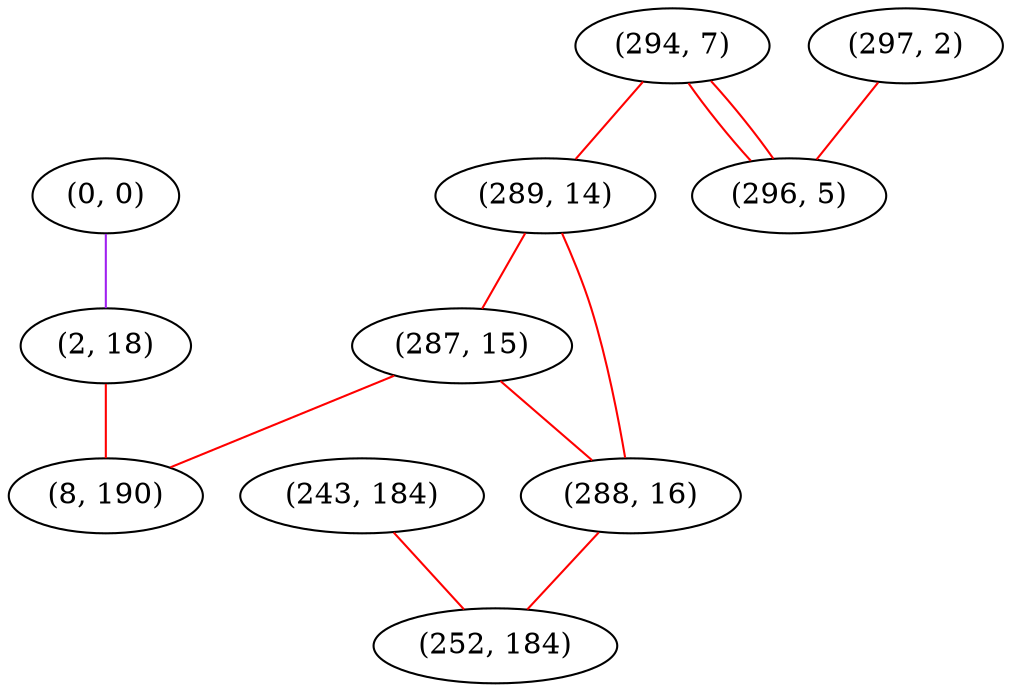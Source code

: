 graph "" {
"(0, 0)";
"(294, 7)";
"(2, 18)";
"(297, 2)";
"(289, 14)";
"(287, 15)";
"(243, 184)";
"(8, 190)";
"(288, 16)";
"(296, 5)";
"(252, 184)";
"(0, 0)" -- "(2, 18)"  [color=purple, key=0, weight=4];
"(294, 7)" -- "(296, 5)"  [color=red, key=0, weight=1];
"(294, 7)" -- "(296, 5)"  [color=red, key=1, weight=1];
"(294, 7)" -- "(289, 14)"  [color=red, key=0, weight=1];
"(2, 18)" -- "(8, 190)"  [color=red, key=0, weight=1];
"(297, 2)" -- "(296, 5)"  [color=red, key=0, weight=1];
"(289, 14)" -- "(288, 16)"  [color=red, key=0, weight=1];
"(289, 14)" -- "(287, 15)"  [color=red, key=0, weight=1];
"(287, 15)" -- "(8, 190)"  [color=red, key=0, weight=1];
"(287, 15)" -- "(288, 16)"  [color=red, key=0, weight=1];
"(243, 184)" -- "(252, 184)"  [color=red, key=0, weight=1];
"(288, 16)" -- "(252, 184)"  [color=red, key=0, weight=1];
}
